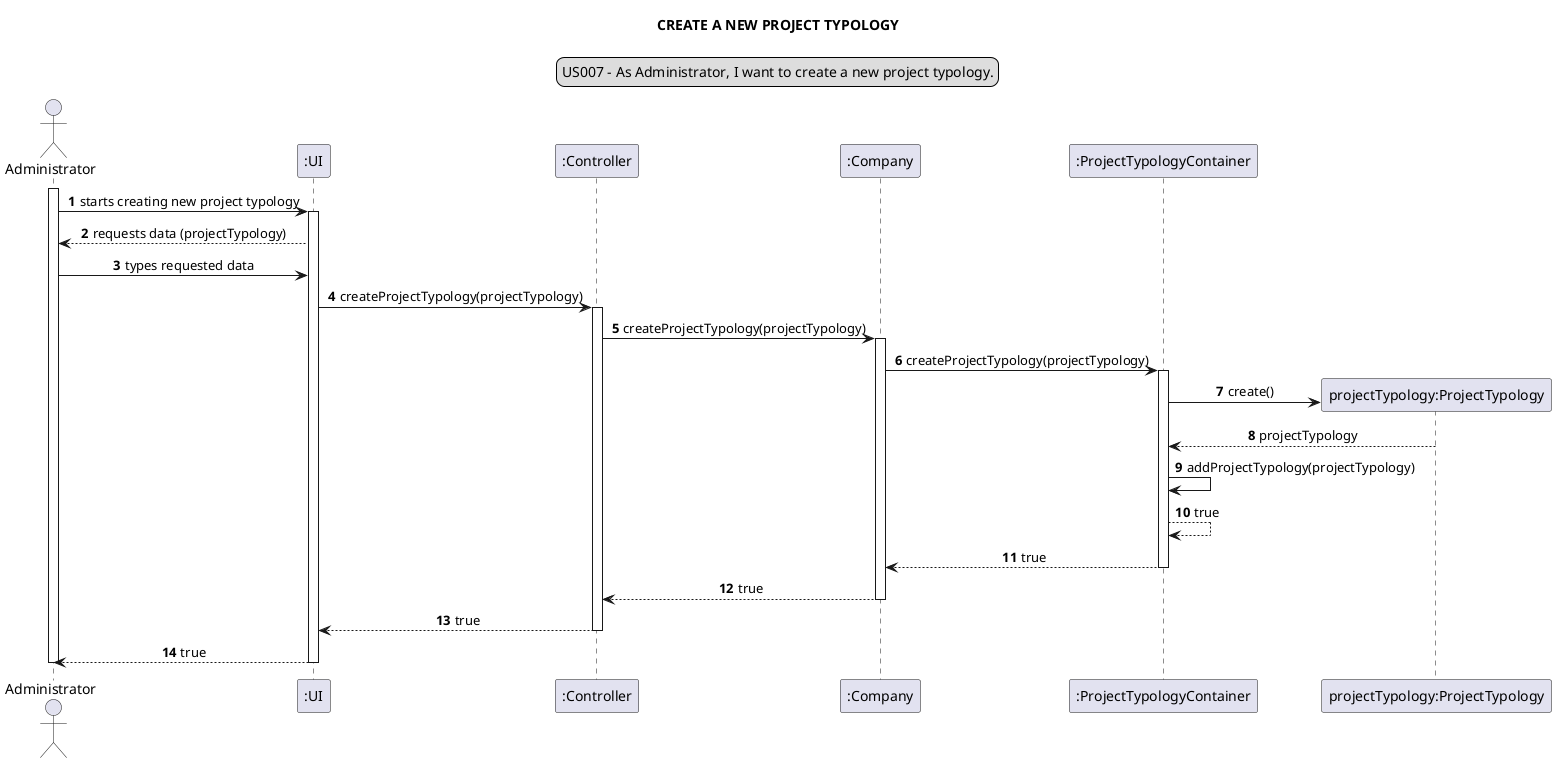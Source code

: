 @startuml
'https://plantuml.com/sequence-diagram

autonumber
skinparam sequenceMessageAlign center
title CREATE A NEW PROJECT TYPOLOGY
legend top
US007 - As Administrator, I want to create a new project typology.
end legend

actor Administrator as a
participant ":UI" as ui
participant ":Controller" as ct
participant ":Company" as c
participant ":ProjectTypologyContainer" as pc
participant "projectTypology:ProjectTypology" as pt

activate a
a -> ui: starts creating new project typology
activate ui
ui --> a: requests data (projectTypology)
a -> ui: types requested data
ui -> ct: createProjectTypology(projectTypology)
activate ct
ct -> c: createProjectTypology(projectTypology)
activate c
c -> pc: createProjectTypology(projectTypology)
activate pc
create pt
pc -> pt: create()
pt --> pc: projectTypology
pc -> pc: addProjectTypology(projectTypology)
pc --> pc: true
pc --> c: true
deactivate pc
c --> ct: true
deactivate c
ct --> ui: true
deactivate ct
ui --> a: true
deactivate ui
deactivate a
@enduml

